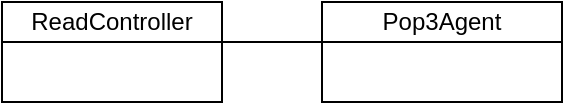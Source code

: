 <mxfile version="24.4.4" type="device">
  <diagram name="페이지-1" id="Tl1EDFXQJ8jeWquXhCG1">
    <mxGraphModel dx="453" dy="389" grid="1" gridSize="10" guides="1" tooltips="1" connect="1" arrows="1" fold="1" page="1" pageScale="1" pageWidth="827" pageHeight="1169" math="0" shadow="0">
      <root>
        <mxCell id="0" />
        <mxCell id="1" parent="0" />
        <mxCell id="dFMMCK2fwR-tE2H0vfOa-16" value="ReadController" style="rounded=0;whiteSpace=wrap;html=1;" vertex="1" parent="1">
          <mxGeometry x="290" y="30" width="110" height="20" as="geometry" />
        </mxCell>
        <mxCell id="dFMMCK2fwR-tE2H0vfOa-17" value="" style="rounded=0;whiteSpace=wrap;html=1;" vertex="1" parent="1">
          <mxGeometry x="290" y="50" width="110" height="30" as="geometry" />
        </mxCell>
        <mxCell id="dFMMCK2fwR-tE2H0vfOa-18" value="" style="rounded=0;whiteSpace=wrap;html=1;" vertex="1" parent="1">
          <mxGeometry x="450" y="50" width="120" height="30" as="geometry" />
        </mxCell>
        <mxCell id="dFMMCK2fwR-tE2H0vfOa-19" value="Pop3Agent" style="rounded=0;whiteSpace=wrap;html=1;" vertex="1" parent="1">
          <mxGeometry x="450" y="30" width="120" height="20" as="geometry" />
        </mxCell>
        <mxCell id="dFMMCK2fwR-tE2H0vfOa-21" value="" style="endArrow=none;html=1;rounded=0;entryX=0;entryY=0;entryDx=0;entryDy=0;exitX=1;exitY=0;exitDx=0;exitDy=0;" edge="1" parent="1" source="dFMMCK2fwR-tE2H0vfOa-17" target="dFMMCK2fwR-tE2H0vfOa-18">
          <mxGeometry width="50" height="50" relative="1" as="geometry">
            <mxPoint x="390" y="60" as="sourcePoint" />
            <mxPoint x="440" y="10" as="targetPoint" />
          </mxGeometry>
        </mxCell>
      </root>
    </mxGraphModel>
  </diagram>
</mxfile>

